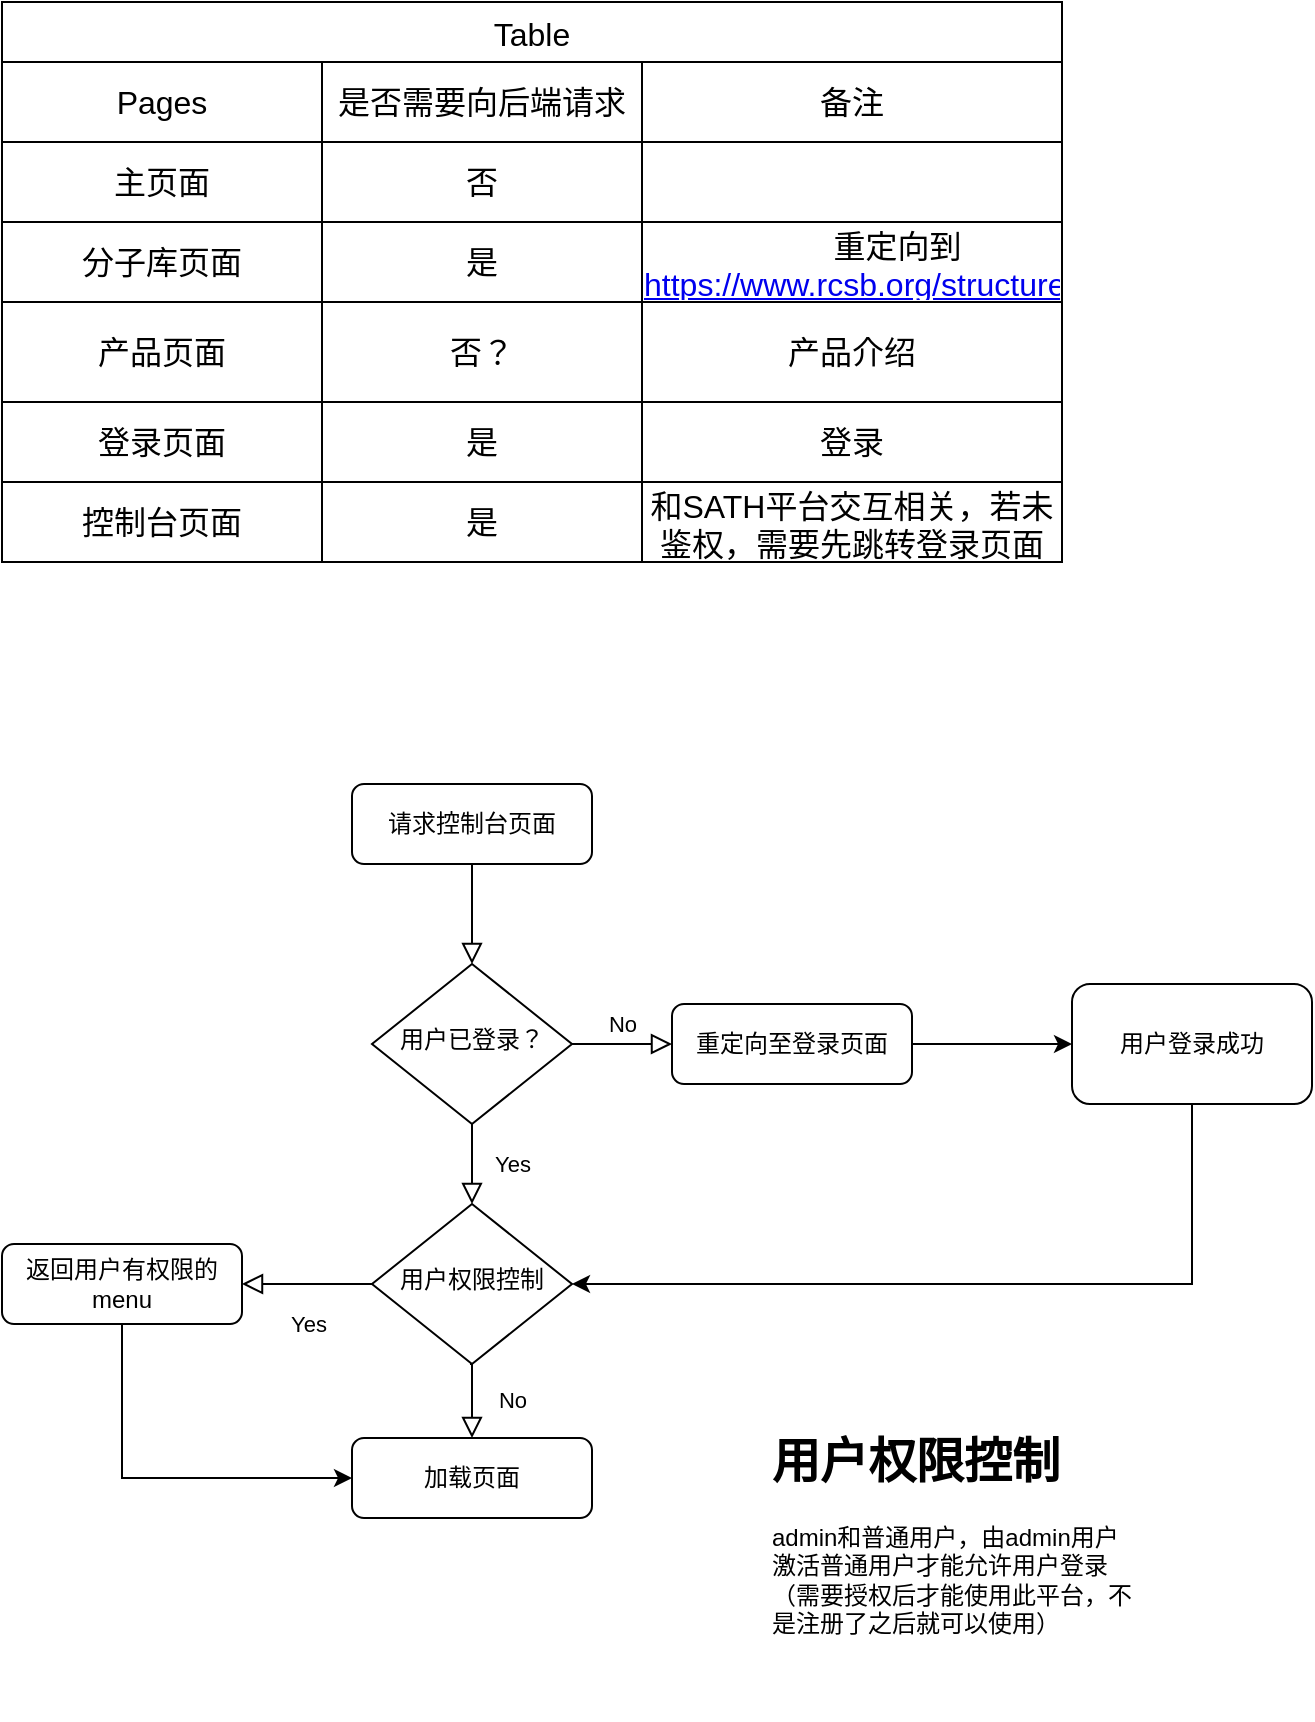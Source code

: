 <mxfile version="21.7.2" type="github">
  <diagram name="第 1 页" id="pu-yci3ryIJU3I6pywFl">
    <mxGraphModel dx="1050" dy="638" grid="1" gridSize="10" guides="1" tooltips="1" connect="1" arrows="1" fold="1" page="1" pageScale="1" pageWidth="827" pageHeight="1169" math="0" shadow="0">
      <root>
        <mxCell id="0" />
        <mxCell id="1" parent="0" />
        <mxCell id="Os3PzlcSdva7aXKXOIUQ-2" value="Table" style="shape=table;startSize=30;container=1;collapsible=0;childLayout=tableLayout;strokeColor=default;fontSize=16;" parent="1" vertex="1">
          <mxGeometry x="30" y="260" width="530" height="280.0" as="geometry" />
        </mxCell>
        <mxCell id="Os3PzlcSdva7aXKXOIUQ-3" value="" style="shape=tableRow;horizontal=0;startSize=0;swimlaneHead=0;swimlaneBody=0;strokeColor=inherit;top=0;left=0;bottom=0;right=0;collapsible=0;dropTarget=0;fillColor=none;points=[[0,0.5],[1,0.5]];portConstraint=eastwest;fontSize=16;" parent="Os3PzlcSdva7aXKXOIUQ-2" vertex="1">
          <mxGeometry y="30" width="530" height="40" as="geometry" />
        </mxCell>
        <mxCell id="Os3PzlcSdva7aXKXOIUQ-4" value="Pages" style="shape=partialRectangle;html=1;whiteSpace=wrap;connectable=0;strokeColor=inherit;overflow=hidden;fillColor=none;top=0;left=0;bottom=0;right=0;pointerEvents=1;fontSize=16;" parent="Os3PzlcSdva7aXKXOIUQ-3" vertex="1">
          <mxGeometry width="160" height="40" as="geometry">
            <mxRectangle width="160" height="40" as="alternateBounds" />
          </mxGeometry>
        </mxCell>
        <mxCell id="Os3PzlcSdva7aXKXOIUQ-6" value="是否需要向后端请求" style="shape=partialRectangle;html=1;whiteSpace=wrap;connectable=0;strokeColor=inherit;overflow=hidden;fillColor=none;top=0;left=0;bottom=0;right=0;pointerEvents=1;fontSize=16;" parent="Os3PzlcSdva7aXKXOIUQ-3" vertex="1">
          <mxGeometry x="160" width="160" height="40" as="geometry">
            <mxRectangle width="160" height="40" as="alternateBounds" />
          </mxGeometry>
        </mxCell>
        <mxCell id="Os3PzlcSdva7aXKXOIUQ-18" value="备注" style="shape=partialRectangle;html=1;whiteSpace=wrap;connectable=0;strokeColor=inherit;overflow=hidden;fillColor=none;top=0;left=0;bottom=0;right=0;pointerEvents=1;fontSize=16;" parent="Os3PzlcSdva7aXKXOIUQ-3" vertex="1">
          <mxGeometry x="320" width="210" height="40" as="geometry">
            <mxRectangle width="210" height="40" as="alternateBounds" />
          </mxGeometry>
        </mxCell>
        <mxCell id="Os3PzlcSdva7aXKXOIUQ-7" value="" style="shape=tableRow;horizontal=0;startSize=0;swimlaneHead=0;swimlaneBody=0;strokeColor=inherit;top=0;left=0;bottom=0;right=0;collapsible=0;dropTarget=0;fillColor=none;points=[[0,0.5],[1,0.5]];portConstraint=eastwest;fontSize=16;" parent="Os3PzlcSdva7aXKXOIUQ-2" vertex="1">
          <mxGeometry y="70" width="530" height="40" as="geometry" />
        </mxCell>
        <mxCell id="Os3PzlcSdva7aXKXOIUQ-8" value="主页面" style="shape=partialRectangle;html=1;whiteSpace=wrap;connectable=0;strokeColor=inherit;overflow=hidden;fillColor=none;top=0;left=0;bottom=0;right=0;pointerEvents=1;fontSize=16;" parent="Os3PzlcSdva7aXKXOIUQ-7" vertex="1">
          <mxGeometry width="160" height="40" as="geometry">
            <mxRectangle width="160" height="40" as="alternateBounds" />
          </mxGeometry>
        </mxCell>
        <mxCell id="Os3PzlcSdva7aXKXOIUQ-10" value="否" style="shape=partialRectangle;html=1;whiteSpace=wrap;connectable=0;strokeColor=inherit;overflow=hidden;fillColor=none;top=0;left=0;bottom=0;right=0;pointerEvents=1;fontSize=16;" parent="Os3PzlcSdva7aXKXOIUQ-7" vertex="1">
          <mxGeometry x="160" width="160" height="40" as="geometry">
            <mxRectangle width="160" height="40" as="alternateBounds" />
          </mxGeometry>
        </mxCell>
        <mxCell id="Os3PzlcSdva7aXKXOIUQ-19" style="shape=partialRectangle;html=1;whiteSpace=wrap;connectable=0;strokeColor=inherit;overflow=hidden;fillColor=none;top=0;left=0;bottom=0;right=0;pointerEvents=1;fontSize=16;" parent="Os3PzlcSdva7aXKXOIUQ-7" vertex="1">
          <mxGeometry x="320" width="210" height="40" as="geometry">
            <mxRectangle width="210" height="40" as="alternateBounds" />
          </mxGeometry>
        </mxCell>
        <mxCell id="Os3PzlcSdva7aXKXOIUQ-11" value="" style="shape=tableRow;horizontal=0;startSize=0;swimlaneHead=0;swimlaneBody=0;strokeColor=inherit;top=0;left=0;bottom=0;right=0;collapsible=0;dropTarget=0;fillColor=none;points=[[0,0.5],[1,0.5]];portConstraint=eastwest;fontSize=16;" parent="Os3PzlcSdva7aXKXOIUQ-2" vertex="1">
          <mxGeometry y="110" width="530" height="40" as="geometry" />
        </mxCell>
        <mxCell id="Os3PzlcSdva7aXKXOIUQ-12" value="分子库页面" style="shape=partialRectangle;html=1;whiteSpace=wrap;connectable=0;strokeColor=inherit;overflow=hidden;fillColor=none;top=0;left=0;bottom=0;right=0;pointerEvents=1;fontSize=16;" parent="Os3PzlcSdva7aXKXOIUQ-11" vertex="1">
          <mxGeometry width="160" height="40" as="geometry">
            <mxRectangle width="160" height="40" as="alternateBounds" />
          </mxGeometry>
        </mxCell>
        <mxCell id="Os3PzlcSdva7aXKXOIUQ-14" value="是" style="shape=partialRectangle;html=1;whiteSpace=wrap;connectable=0;strokeColor=inherit;overflow=hidden;fillColor=none;top=0;left=0;bottom=0;right=0;pointerEvents=1;fontSize=16;" parent="Os3PzlcSdva7aXKXOIUQ-11" vertex="1">
          <mxGeometry x="160" width="160" height="40" as="geometry">
            <mxRectangle width="160" height="40" as="alternateBounds" />
          </mxGeometry>
        </mxCell>
        <mxCell id="Os3PzlcSdva7aXKXOIUQ-20" value="重定向到&lt;a href=&quot;https://www.rcsb.org/structure/7T8X&quot;&gt;https://www.rcsb.org/structure/7T8X&lt;/a&gt;" style="shape=partialRectangle;html=1;whiteSpace=wrap;connectable=0;strokeColor=inherit;overflow=hidden;fillColor=none;top=0;left=0;bottom=0;right=0;pointerEvents=1;fontSize=16;" parent="Os3PzlcSdva7aXKXOIUQ-11" vertex="1">
          <mxGeometry x="320" width="210" height="40" as="geometry">
            <mxRectangle width="210" height="40" as="alternateBounds" />
          </mxGeometry>
        </mxCell>
        <mxCell id="Os3PzlcSdva7aXKXOIUQ-21" style="shape=tableRow;horizontal=0;startSize=0;swimlaneHead=0;swimlaneBody=0;strokeColor=inherit;top=0;left=0;bottom=0;right=0;collapsible=0;dropTarget=0;fillColor=none;points=[[0,0.5],[1,0.5]];portConstraint=eastwest;fontSize=16;" parent="Os3PzlcSdva7aXKXOIUQ-2" vertex="1">
          <mxGeometry y="150" width="530" height="50" as="geometry" />
        </mxCell>
        <mxCell id="Os3PzlcSdva7aXKXOIUQ-22" value="产品页面" style="shape=partialRectangle;html=1;whiteSpace=wrap;connectable=0;strokeColor=inherit;overflow=hidden;fillColor=none;top=0;left=0;bottom=0;right=0;pointerEvents=1;fontSize=16;" parent="Os3PzlcSdva7aXKXOIUQ-21" vertex="1">
          <mxGeometry width="160" height="50" as="geometry">
            <mxRectangle width="160" height="50" as="alternateBounds" />
          </mxGeometry>
        </mxCell>
        <mxCell id="Os3PzlcSdva7aXKXOIUQ-24" value="否？" style="shape=partialRectangle;html=1;whiteSpace=wrap;connectable=0;strokeColor=inherit;overflow=hidden;fillColor=none;top=0;left=0;bottom=0;right=0;pointerEvents=1;fontSize=16;" parent="Os3PzlcSdva7aXKXOIUQ-21" vertex="1">
          <mxGeometry x="160" width="160" height="50" as="geometry">
            <mxRectangle width="160" height="50" as="alternateBounds" />
          </mxGeometry>
        </mxCell>
        <mxCell id="Os3PzlcSdva7aXKXOIUQ-25" value="产品介绍" style="shape=partialRectangle;html=1;whiteSpace=wrap;connectable=0;strokeColor=inherit;overflow=hidden;fillColor=none;top=0;left=0;bottom=0;right=0;pointerEvents=1;fontSize=16;" parent="Os3PzlcSdva7aXKXOIUQ-21" vertex="1">
          <mxGeometry x="320" width="210" height="50" as="geometry">
            <mxRectangle width="210" height="50" as="alternateBounds" />
          </mxGeometry>
        </mxCell>
        <mxCell id="Os3PzlcSdva7aXKXOIUQ-26" style="shape=tableRow;horizontal=0;startSize=0;swimlaneHead=0;swimlaneBody=0;strokeColor=inherit;top=0;left=0;bottom=0;right=0;collapsible=0;dropTarget=0;fillColor=none;points=[[0,0.5],[1,0.5]];portConstraint=eastwest;fontSize=16;" parent="Os3PzlcSdva7aXKXOIUQ-2" vertex="1">
          <mxGeometry y="200" width="530" height="40" as="geometry" />
        </mxCell>
        <mxCell id="Os3PzlcSdva7aXKXOIUQ-27" value="登录页面" style="shape=partialRectangle;html=1;whiteSpace=wrap;connectable=0;strokeColor=inherit;overflow=hidden;fillColor=none;top=0;left=0;bottom=0;right=0;pointerEvents=1;fontSize=16;" parent="Os3PzlcSdva7aXKXOIUQ-26" vertex="1">
          <mxGeometry width="160" height="40" as="geometry">
            <mxRectangle width="160" height="40" as="alternateBounds" />
          </mxGeometry>
        </mxCell>
        <mxCell id="Os3PzlcSdva7aXKXOIUQ-29" value="是" style="shape=partialRectangle;html=1;whiteSpace=wrap;connectable=0;strokeColor=inherit;overflow=hidden;fillColor=none;top=0;left=0;bottom=0;right=0;pointerEvents=1;fontSize=16;" parent="Os3PzlcSdva7aXKXOIUQ-26" vertex="1">
          <mxGeometry x="160" width="160" height="40" as="geometry">
            <mxRectangle width="160" height="40" as="alternateBounds" />
          </mxGeometry>
        </mxCell>
        <mxCell id="Os3PzlcSdva7aXKXOIUQ-30" value="登录" style="shape=partialRectangle;html=1;whiteSpace=wrap;connectable=0;strokeColor=inherit;overflow=hidden;fillColor=none;top=0;left=0;bottom=0;right=0;pointerEvents=1;fontSize=16;" parent="Os3PzlcSdva7aXKXOIUQ-26" vertex="1">
          <mxGeometry x="320" width="210" height="40" as="geometry">
            <mxRectangle width="210" height="40" as="alternateBounds" />
          </mxGeometry>
        </mxCell>
        <mxCell id="Os3PzlcSdva7aXKXOIUQ-31" style="shape=tableRow;horizontal=0;startSize=0;swimlaneHead=0;swimlaneBody=0;strokeColor=inherit;top=0;left=0;bottom=0;right=0;collapsible=0;dropTarget=0;fillColor=none;points=[[0,0.5],[1,0.5]];portConstraint=eastwest;fontSize=16;" parent="Os3PzlcSdva7aXKXOIUQ-2" vertex="1">
          <mxGeometry y="240" width="530" height="40" as="geometry" />
        </mxCell>
        <mxCell id="Os3PzlcSdva7aXKXOIUQ-32" value="控制台页面" style="shape=partialRectangle;html=1;whiteSpace=wrap;connectable=0;strokeColor=inherit;overflow=hidden;fillColor=none;top=0;left=0;bottom=0;right=0;pointerEvents=1;fontSize=16;" parent="Os3PzlcSdva7aXKXOIUQ-31" vertex="1">
          <mxGeometry width="160" height="40" as="geometry">
            <mxRectangle width="160" height="40" as="alternateBounds" />
          </mxGeometry>
        </mxCell>
        <mxCell id="Os3PzlcSdva7aXKXOIUQ-34" value="是" style="shape=partialRectangle;html=1;whiteSpace=wrap;connectable=0;strokeColor=inherit;overflow=hidden;fillColor=none;top=0;left=0;bottom=0;right=0;pointerEvents=1;fontSize=16;" parent="Os3PzlcSdva7aXKXOIUQ-31" vertex="1">
          <mxGeometry x="160" width="160" height="40" as="geometry">
            <mxRectangle width="160" height="40" as="alternateBounds" />
          </mxGeometry>
        </mxCell>
        <mxCell id="Os3PzlcSdva7aXKXOIUQ-35" value="和SATH平台交互相关，若未鉴权，需要先跳转登录页面" style="shape=partialRectangle;html=1;whiteSpace=wrap;connectable=0;strokeColor=inherit;overflow=hidden;fillColor=none;top=0;left=0;bottom=0;right=0;pointerEvents=1;fontSize=16;" parent="Os3PzlcSdva7aXKXOIUQ-31" vertex="1">
          <mxGeometry x="320" width="210" height="40" as="geometry">
            <mxRectangle width="210" height="40" as="alternateBounds" />
          </mxGeometry>
        </mxCell>
        <mxCell id="Os3PzlcSdva7aXKXOIUQ-36" value="" style="rounded=0;html=1;jettySize=auto;orthogonalLoop=1;fontSize=11;endArrow=block;endFill=0;endSize=8;strokeWidth=1;shadow=0;labelBackgroundColor=none;edgeStyle=orthogonalEdgeStyle;" parent="1" source="Os3PzlcSdva7aXKXOIUQ-37" target="Os3PzlcSdva7aXKXOIUQ-40" edge="1">
          <mxGeometry relative="1" as="geometry" />
        </mxCell>
        <mxCell id="Os3PzlcSdva7aXKXOIUQ-37" value="请求控制台页面" style="rounded=1;whiteSpace=wrap;html=1;fontSize=12;glass=0;strokeWidth=1;shadow=0;" parent="1" vertex="1">
          <mxGeometry x="205" y="651" width="120" height="40" as="geometry" />
        </mxCell>
        <mxCell id="Os3PzlcSdva7aXKXOIUQ-38" value="Yes" style="rounded=0;html=1;jettySize=auto;orthogonalLoop=1;fontSize=11;endArrow=block;endFill=0;endSize=8;strokeWidth=1;shadow=0;labelBackgroundColor=none;edgeStyle=orthogonalEdgeStyle;" parent="1" source="Os3PzlcSdva7aXKXOIUQ-40" edge="1">
          <mxGeometry y="20" relative="1" as="geometry">
            <mxPoint as="offset" />
            <mxPoint x="265" y="861" as="targetPoint" />
          </mxGeometry>
        </mxCell>
        <mxCell id="Os3PzlcSdva7aXKXOIUQ-39" value="No" style="edgeStyle=orthogonalEdgeStyle;rounded=0;html=1;jettySize=auto;orthogonalLoop=1;fontSize=11;endArrow=block;endFill=0;endSize=8;strokeWidth=1;shadow=0;labelBackgroundColor=none;" parent="1" source="Os3PzlcSdva7aXKXOIUQ-40" target="Os3PzlcSdva7aXKXOIUQ-41" edge="1">
          <mxGeometry y="10" relative="1" as="geometry">
            <mxPoint as="offset" />
          </mxGeometry>
        </mxCell>
        <mxCell id="Os3PzlcSdva7aXKXOIUQ-40" value="用户已登录？" style="rhombus;whiteSpace=wrap;html=1;shadow=0;fontFamily=Helvetica;fontSize=12;align=center;strokeWidth=1;spacing=6;spacingTop=-4;" parent="1" vertex="1">
          <mxGeometry x="215" y="741" width="100" height="80" as="geometry" />
        </mxCell>
        <mxCell id="Os3PzlcSdva7aXKXOIUQ-51" value="" style="edgeStyle=orthogonalEdgeStyle;rounded=0;orthogonalLoop=1;jettySize=auto;html=1;" parent="1" source="Os3PzlcSdva7aXKXOIUQ-41" target="Os3PzlcSdva7aXKXOIUQ-50" edge="1">
          <mxGeometry relative="1" as="geometry" />
        </mxCell>
        <mxCell id="Os3PzlcSdva7aXKXOIUQ-41" value="重定向至登录页面" style="rounded=1;whiteSpace=wrap;html=1;fontSize=12;glass=0;strokeWidth=1;shadow=0;" parent="1" vertex="1">
          <mxGeometry x="365" y="761" width="120" height="40" as="geometry" />
        </mxCell>
        <mxCell id="Os3PzlcSdva7aXKXOIUQ-49" value="加载页面" style="rounded=1;whiteSpace=wrap;html=1;fontSize=12;glass=0;strokeWidth=1;shadow=0;" parent="1" vertex="1">
          <mxGeometry x="205" y="978" width="120" height="40" as="geometry" />
        </mxCell>
        <mxCell id="Os3PzlcSdva7aXKXOIUQ-65" style="edgeStyle=orthogonalEdgeStyle;rounded=0;orthogonalLoop=1;jettySize=auto;html=1;entryX=1;entryY=0.5;entryDx=0;entryDy=0;" parent="1" source="Os3PzlcSdva7aXKXOIUQ-50" target="Os3PzlcSdva7aXKXOIUQ-55" edge="1">
          <mxGeometry relative="1" as="geometry">
            <Array as="points">
              <mxPoint x="625" y="901" />
            </Array>
          </mxGeometry>
        </mxCell>
        <mxCell id="Os3PzlcSdva7aXKXOIUQ-50" value="用户登录成功" style="whiteSpace=wrap;html=1;rounded=1;glass=0;strokeWidth=1;shadow=0;" parent="1" vertex="1">
          <mxGeometry x="565" y="751" width="120" height="60" as="geometry" />
        </mxCell>
        <mxCell id="Os3PzlcSdva7aXKXOIUQ-55" value="用户权限控制" style="rhombus;whiteSpace=wrap;html=1;shadow=0;fontFamily=Helvetica;fontSize=12;align=center;strokeWidth=1;spacing=6;spacingTop=-4;" parent="1" vertex="1">
          <mxGeometry x="215" y="861" width="100" height="80" as="geometry" />
        </mxCell>
        <mxCell id="Os3PzlcSdva7aXKXOIUQ-61" value="No" style="rounded=0;html=1;jettySize=auto;orthogonalLoop=1;fontSize=11;endArrow=block;endFill=0;endSize=8;strokeWidth=1;shadow=0;labelBackgroundColor=none;edgeStyle=orthogonalEdgeStyle;exitX=0.5;exitY=1;exitDx=0;exitDy=0;entryX=0.5;entryY=0;entryDx=0;entryDy=0;" parent="1" target="Os3PzlcSdva7aXKXOIUQ-49" edge="1">
          <mxGeometry y="20" relative="1" as="geometry">
            <mxPoint as="offset" />
            <mxPoint x="264" y="941" as="sourcePoint" />
            <mxPoint x="274" y="978" as="targetPoint" />
          </mxGeometry>
        </mxCell>
        <mxCell id="Os3PzlcSdva7aXKXOIUQ-62" value="Yes" style="rounded=0;html=1;jettySize=auto;orthogonalLoop=1;fontSize=11;endArrow=block;endFill=0;endSize=8;strokeWidth=1;shadow=0;labelBackgroundColor=none;edgeStyle=orthogonalEdgeStyle;exitX=0;exitY=0.5;exitDx=0;exitDy=0;entryX=1;entryY=0.5;entryDx=0;entryDy=0;" parent="1" source="Os3PzlcSdva7aXKXOIUQ-55" target="Os3PzlcSdva7aXKXOIUQ-63" edge="1">
          <mxGeometry y="20" relative="1" as="geometry">
            <mxPoint as="offset" />
            <mxPoint x="275" y="875" as="sourcePoint" />
            <mxPoint x="275" y="915" as="targetPoint" />
          </mxGeometry>
        </mxCell>
        <mxCell id="Os3PzlcSdva7aXKXOIUQ-64" style="edgeStyle=orthogonalEdgeStyle;rounded=0;orthogonalLoop=1;jettySize=auto;html=1;exitX=0.5;exitY=1;exitDx=0;exitDy=0;entryX=0;entryY=0.5;entryDx=0;entryDy=0;" parent="1" source="Os3PzlcSdva7aXKXOIUQ-63" target="Os3PzlcSdva7aXKXOIUQ-49" edge="1">
          <mxGeometry relative="1" as="geometry" />
        </mxCell>
        <mxCell id="Os3PzlcSdva7aXKXOIUQ-63" value="返回用户有权限的menu" style="rounded=1;whiteSpace=wrap;html=1;fontSize=12;glass=0;strokeWidth=1;shadow=0;" parent="1" vertex="1">
          <mxGeometry x="30" y="881" width="120" height="40" as="geometry" />
        </mxCell>
        <mxCell id="Os3PzlcSdva7aXKXOIUQ-66" value="&lt;h1&gt;用户权限控制&lt;/h1&gt;&lt;p&gt;admin和普通用户，由admin用户激活普通用户才能允许用户登录（需要授权后才能使用此平台，不是注册了之后就可以使用）&lt;/p&gt;" style="text;html=1;strokeColor=none;fillColor=none;spacing=5;spacingTop=-20;whiteSpace=wrap;overflow=hidden;rounded=0;" parent="1" vertex="1">
          <mxGeometry x="410" y="970" width="190" height="149" as="geometry" />
        </mxCell>
      </root>
    </mxGraphModel>
  </diagram>
</mxfile>
